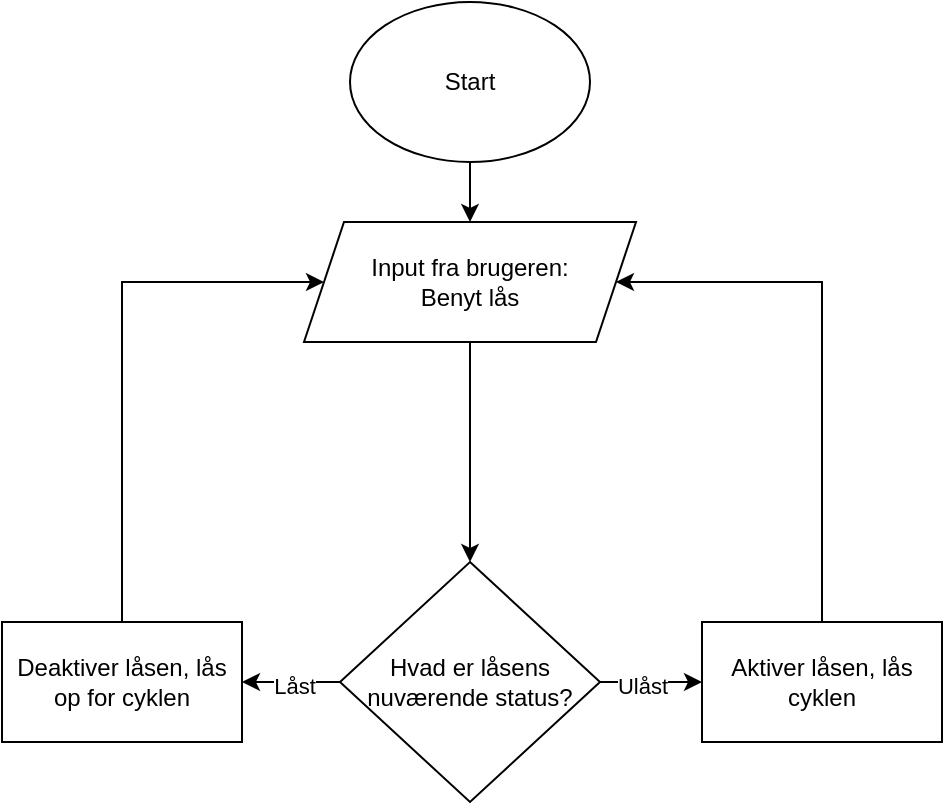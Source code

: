 <mxfile version="25.0.1">
  <diagram name="Page-1" id="JeT9hdmqLSIuItDdJ_t3">
    <mxGraphModel dx="1085" dy="493" grid="1" gridSize="10" guides="1" tooltips="1" connect="1" arrows="1" fold="1" page="1" pageScale="1" pageWidth="827" pageHeight="1169" math="0" shadow="0">
      <root>
        <mxCell id="0" />
        <mxCell id="1" parent="0" />
        <mxCell id="y1bEKRCRlc0KionHaVHA-1" style="edgeStyle=orthogonalEdgeStyle;rounded=0;orthogonalLoop=1;jettySize=auto;html=1;exitX=0.5;exitY=1;exitDx=0;exitDy=0;entryX=0.5;entryY=0;entryDx=0;entryDy=0;" parent="1" target="y1bEKRCRlc0KionHaVHA-4" edge="1">
          <mxGeometry relative="1" as="geometry">
            <mxPoint x="414" y="620" as="sourcePoint" />
          </mxGeometry>
        </mxCell>
        <mxCell id="y1bEKRCRlc0KionHaVHA-16" value="" style="edgeStyle=orthogonalEdgeStyle;rounded=0;orthogonalLoop=1;jettySize=auto;html=1;entryX=0.5;entryY=0;entryDx=0;entryDy=0;" parent="1" source="y1bEKRCRlc0KionHaVHA-4" target="y1bEKRCRlc0KionHaVHA-18" edge="1">
          <mxGeometry relative="1" as="geometry">
            <mxPoint x="414" y="830" as="targetPoint" />
          </mxGeometry>
        </mxCell>
        <mxCell id="y1bEKRCRlc0KionHaVHA-4" value="Input fra brugeren:&lt;div&gt;Benyt lås&lt;/div&gt;" style="shape=parallelogram;perimeter=parallelogramPerimeter;whiteSpace=wrap;html=1;fixedSize=1;" parent="1" vertex="1">
          <mxGeometry x="331" y="650" width="166" height="60" as="geometry" />
        </mxCell>
        <mxCell id="y1bEKRCRlc0KionHaVHA-39" style="edgeStyle=orthogonalEdgeStyle;rounded=0;orthogonalLoop=1;jettySize=auto;html=1;exitX=0;exitY=0.5;exitDx=0;exitDy=0;entryX=1;entryY=0.5;entryDx=0;entryDy=0;" parent="1" source="y1bEKRCRlc0KionHaVHA-18" target="y1bEKRCRlc0KionHaVHA-38" edge="1">
          <mxGeometry relative="1" as="geometry" />
        </mxCell>
        <mxCell id="y1bEKRCRlc0KionHaVHA-43" value="Låst" style="edgeLabel;html=1;align=center;verticalAlign=middle;resizable=0;points=[];" parent="y1bEKRCRlc0KionHaVHA-39" vertex="1" connectable="0">
          <mxGeometry x="-0.044" y="2" relative="1" as="geometry">
            <mxPoint as="offset" />
          </mxGeometry>
        </mxCell>
        <mxCell id="y1bEKRCRlc0KionHaVHA-41" style="edgeStyle=orthogonalEdgeStyle;rounded=0;orthogonalLoop=1;jettySize=auto;html=1;exitX=1;exitY=0.5;exitDx=0;exitDy=0;entryX=0;entryY=0.5;entryDx=0;entryDy=0;" parent="1" source="y1bEKRCRlc0KionHaVHA-18" target="y1bEKRCRlc0KionHaVHA-37" edge="1">
          <mxGeometry relative="1" as="geometry" />
        </mxCell>
        <mxCell id="y1bEKRCRlc0KionHaVHA-42" value="Ulåst" style="edgeLabel;html=1;align=center;verticalAlign=middle;resizable=0;points=[];" parent="y1bEKRCRlc0KionHaVHA-41" vertex="1" connectable="0">
          <mxGeometry x="-0.178" y="-2" relative="1" as="geometry">
            <mxPoint as="offset" />
          </mxGeometry>
        </mxCell>
        <mxCell id="y1bEKRCRlc0KionHaVHA-18" value="Hvad er låsens nuværende status?" style="rhombus;whiteSpace=wrap;html=1;" parent="1" vertex="1">
          <mxGeometry x="349" y="820" width="130" height="120" as="geometry" />
        </mxCell>
        <mxCell id="y1bEKRCRlc0KionHaVHA-50" style="edgeStyle=orthogonalEdgeStyle;rounded=0;orthogonalLoop=1;jettySize=auto;html=1;entryX=1;entryY=0.5;entryDx=0;entryDy=0;exitX=0.5;exitY=0;exitDx=0;exitDy=0;" parent="1" source="y1bEKRCRlc0KionHaVHA-37" target="y1bEKRCRlc0KionHaVHA-4" edge="1">
          <mxGeometry relative="1" as="geometry">
            <Array as="points">
              <mxPoint x="590" y="680" />
            </Array>
          </mxGeometry>
        </mxCell>
        <mxCell id="y1bEKRCRlc0KionHaVHA-37" value="Aktiver låsen, lås cyklen" style="rounded=0;whiteSpace=wrap;html=1;" parent="1" vertex="1">
          <mxGeometry x="530" y="850" width="120" height="60" as="geometry" />
        </mxCell>
        <mxCell id="0qf8okVKioscCAvbD26K-2" style="edgeStyle=orthogonalEdgeStyle;rounded=0;orthogonalLoop=1;jettySize=auto;html=1;exitX=0.5;exitY=0;exitDx=0;exitDy=0;entryX=0;entryY=0.5;entryDx=0;entryDy=0;" edge="1" parent="1" source="y1bEKRCRlc0KionHaVHA-38" target="y1bEKRCRlc0KionHaVHA-4">
          <mxGeometry relative="1" as="geometry">
            <Array as="points">
              <mxPoint x="240" y="680" />
            </Array>
          </mxGeometry>
        </mxCell>
        <mxCell id="y1bEKRCRlc0KionHaVHA-38" value="Deaktiver låsen, lås op for cyklen" style="rounded=0;whiteSpace=wrap;html=1;" parent="1" vertex="1">
          <mxGeometry x="180" y="850" width="120" height="60" as="geometry" />
        </mxCell>
        <mxCell id="ymEipVwwHrK89p57_Rxv-1" value="Start" style="ellipse;whiteSpace=wrap;html=1;" parent="1" vertex="1">
          <mxGeometry x="354" y="540" width="120" height="80" as="geometry" />
        </mxCell>
      </root>
    </mxGraphModel>
  </diagram>
</mxfile>
